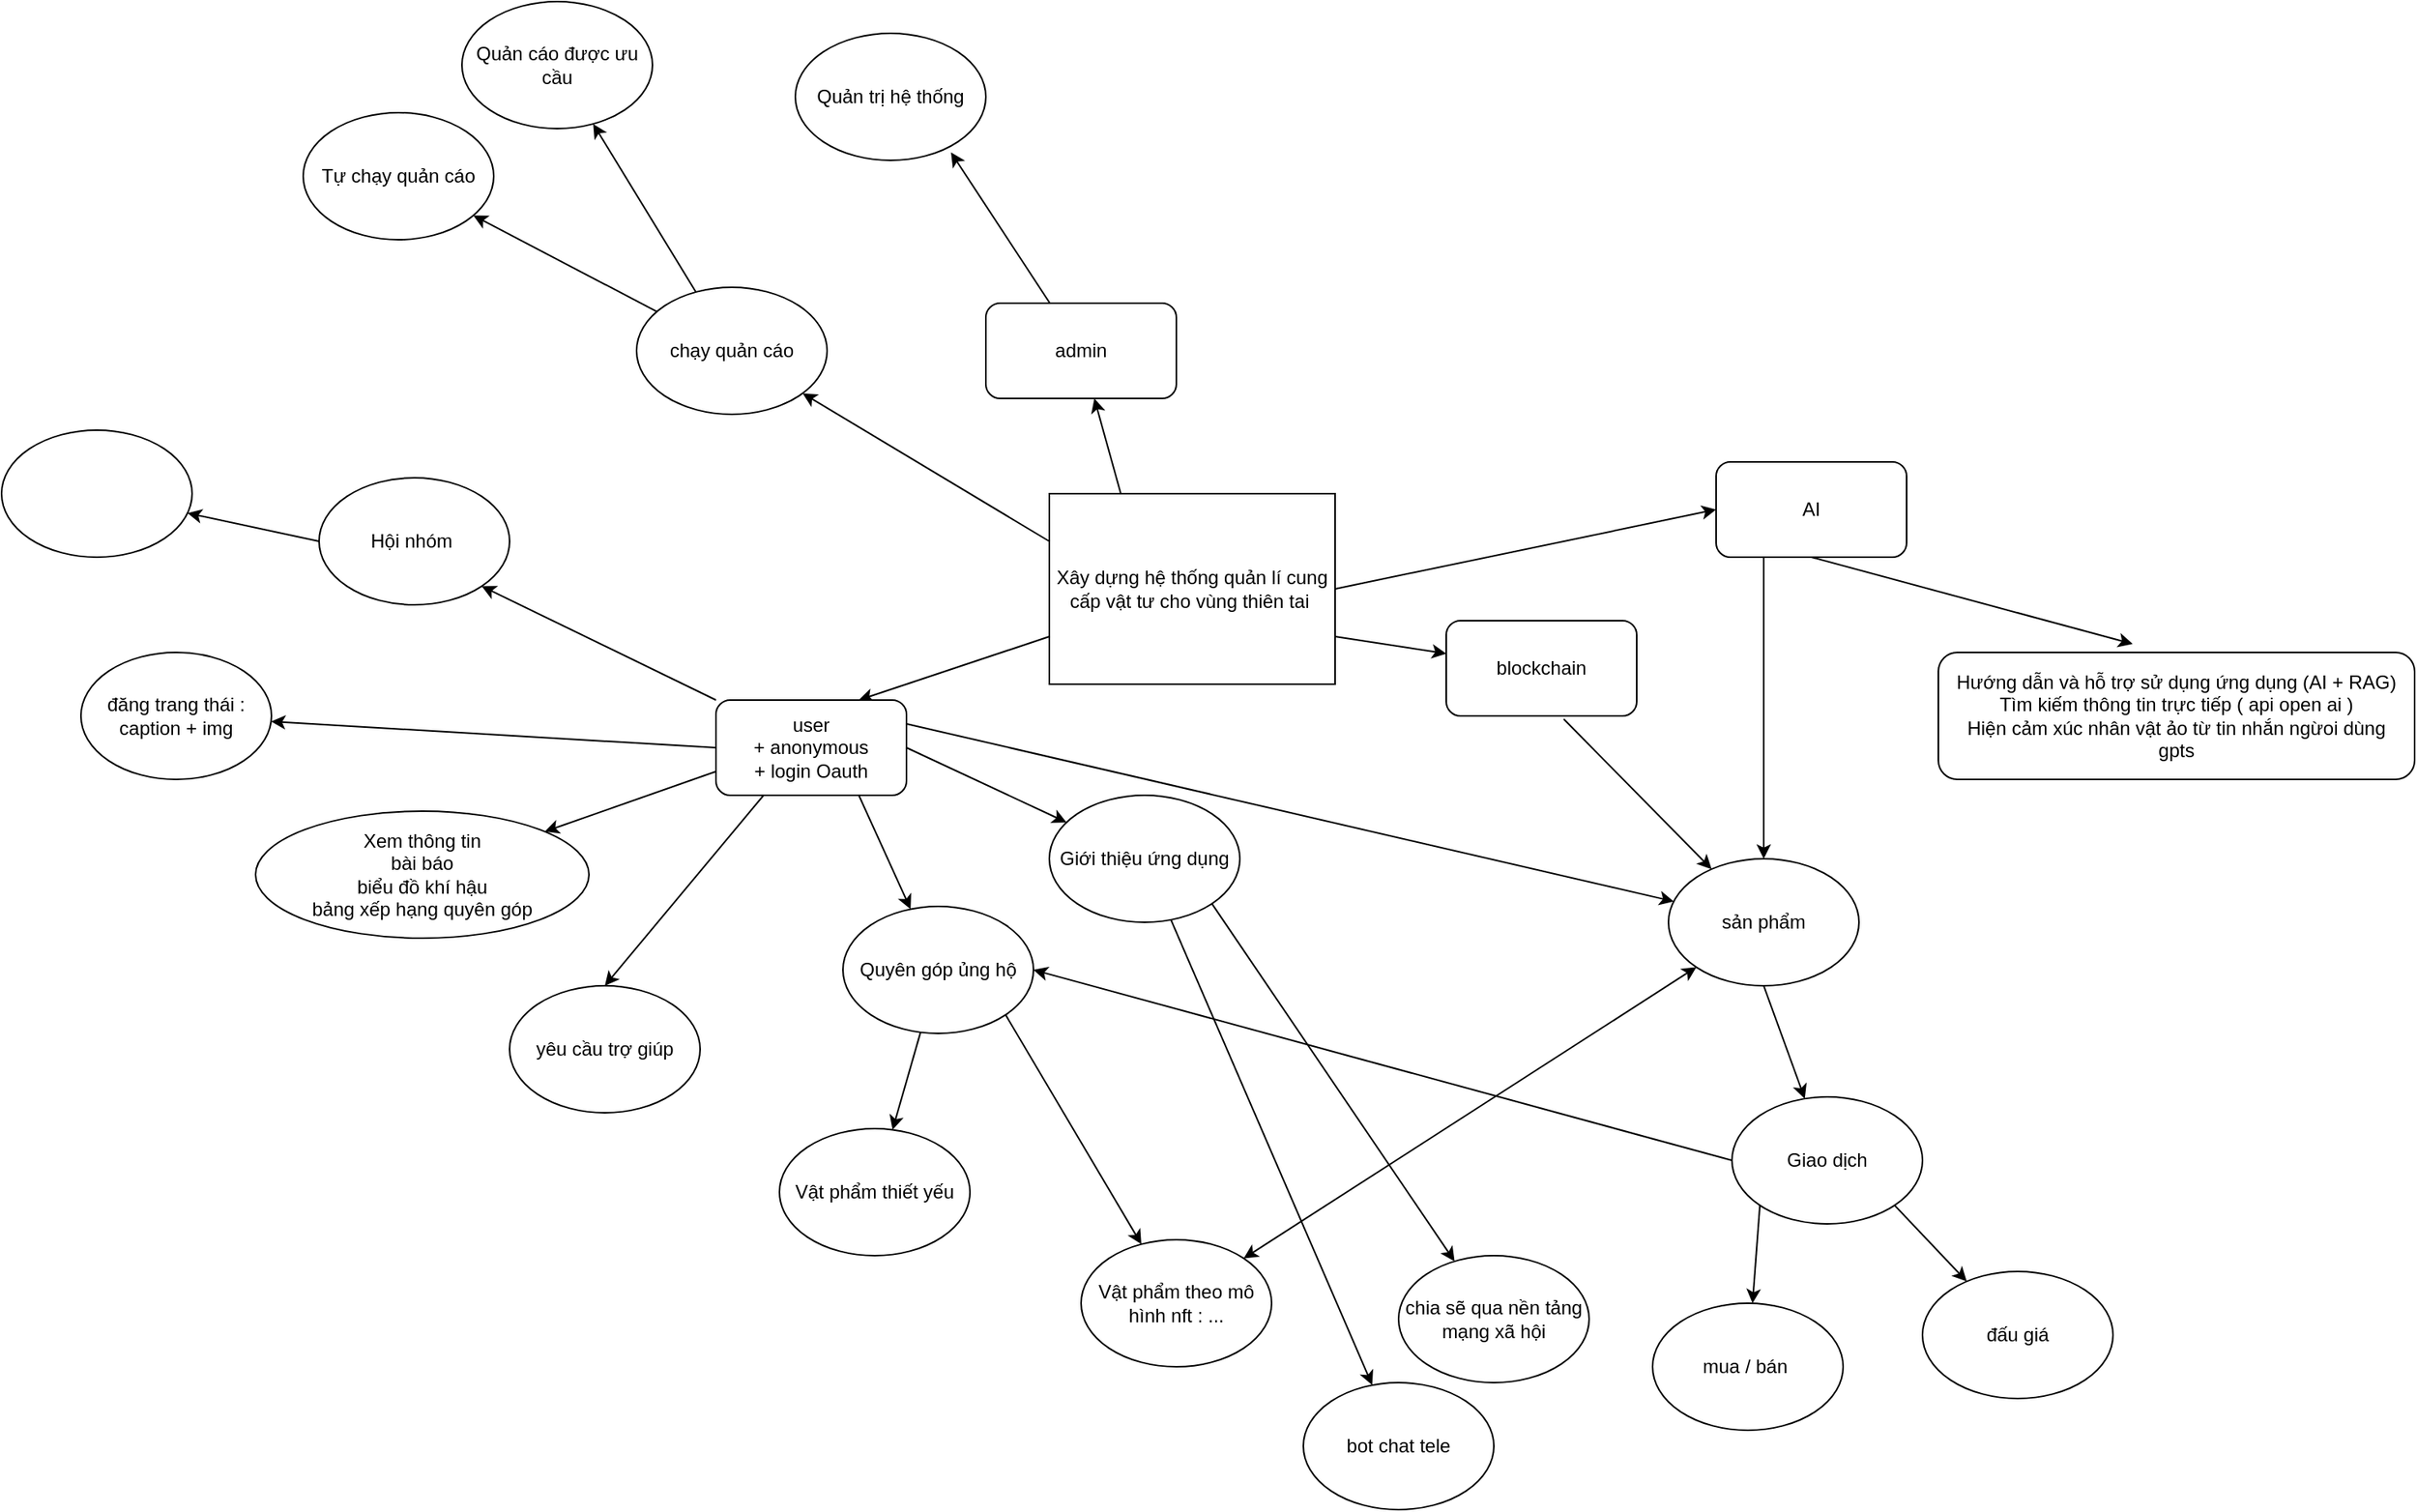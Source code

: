 <mxfile>
    <diagram id="UyJF-q3qDyYBs_Cnp6WH" name="Page-1">
        <mxGraphModel dx="2066" dy="1706" grid="1" gridSize="10" guides="1" tooltips="1" connect="1" arrows="1" fold="1" page="1" pageScale="1" pageWidth="850" pageHeight="1100" math="0" shadow="0">
            <root>
                <mxCell id="0"/>
                <mxCell id="1" parent="0"/>
                <mxCell id="17" value="" style="endArrow=classic;html=1;exitX=0;exitY=0.75;exitDx=0;exitDy=0;entryX=0.75;entryY=0;entryDx=0;entryDy=0;" parent="1" source="19" target="21" edge="1">
                    <mxGeometry width="50" height="50" relative="1" as="geometry">
                        <mxPoint x="88.28" y="398.288" as="sourcePoint"/>
                        <mxPoint x="50" y="320" as="targetPoint"/>
                    </mxGeometry>
                </mxCell>
                <mxCell id="19" value="Xây dựng hệ thống quản lí cung cấp vật tư cho vùng thiên tai&amp;nbsp;" style="rounded=0;whiteSpace=wrap;html=1;" parent="1" vertex="1">
                    <mxGeometry x="320" y="130" width="180" height="120" as="geometry"/>
                </mxCell>
                <mxCell id="24" value="" style="edgeStyle=none;html=1;exitX=1;exitY=0.5;exitDx=0;exitDy=0;" parent="1" source="21" target="25" edge="1">
                    <mxGeometry relative="1" as="geometry">
                        <mxPoint x="170" y="390" as="targetPoint"/>
                    </mxGeometry>
                </mxCell>
                <mxCell id="21" value="user&lt;br&gt;+ anonymous&lt;br&gt;+ login Oauth" style="rounded=1;whiteSpace=wrap;html=1;" parent="1" vertex="1">
                    <mxGeometry x="110" y="260" width="120" height="60" as="geometry"/>
                </mxCell>
                <mxCell id="51" value="" style="edgeStyle=none;html=1;" parent="1" source="25" target="52" edge="1">
                    <mxGeometry relative="1" as="geometry">
                        <mxPoint x="460" y="480" as="targetPoint"/>
                    </mxGeometry>
                </mxCell>
                <mxCell id="25" value="Giới thiệu ứng dụng" style="ellipse;whiteSpace=wrap;html=1;" parent="1" vertex="1">
                    <mxGeometry x="320" y="320" width="120" height="80" as="geometry"/>
                </mxCell>
                <mxCell id="26" value="" style="edgeStyle=none;html=1;exitX=0.75;exitY=1;exitDx=0;exitDy=0;" parent="1" source="21" target="27" edge="1">
                    <mxGeometry relative="1" as="geometry">
                        <mxPoint x="240" y="300" as="sourcePoint"/>
                        <mxPoint x="250" y="410" as="targetPoint"/>
                    </mxGeometry>
                </mxCell>
                <mxCell id="47" value="" style="edgeStyle=none;html=1;" parent="1" source="27" target="46" edge="1">
                    <mxGeometry relative="1" as="geometry"/>
                </mxCell>
                <mxCell id="27" value="Quyên góp ủng hộ" style="ellipse;whiteSpace=wrap;html=1;" parent="1" vertex="1">
                    <mxGeometry x="190" y="390" width="120" height="80" as="geometry"/>
                </mxCell>
                <mxCell id="28" value="" style="endArrow=classic;html=1;exitX=0.25;exitY=1;exitDx=0;exitDy=0;entryX=0.5;entryY=0;entryDx=0;entryDy=0;" parent="1" source="21" target="29" edge="1">
                    <mxGeometry width="50" height="50" relative="1" as="geometry">
                        <mxPoint x="400" y="390" as="sourcePoint"/>
                        <mxPoint x="90" y="450" as="targetPoint"/>
                    </mxGeometry>
                </mxCell>
                <mxCell id="29" value="yêu cầu trợ giúp" style="ellipse;whiteSpace=wrap;html=1;" parent="1" vertex="1">
                    <mxGeometry x="-20" y="440" width="120" height="80" as="geometry"/>
                </mxCell>
                <mxCell id="30" value="" style="endArrow=classic;html=1;exitX=0;exitY=0.75;exitDx=0;exitDy=0;" parent="1" source="21" target="31" edge="1">
                    <mxGeometry width="50" height="50" relative="1" as="geometry">
                        <mxPoint x="400" y="390" as="sourcePoint"/>
                        <mxPoint y="350" as="targetPoint"/>
                    </mxGeometry>
                </mxCell>
                <mxCell id="31" value="Xem thông tin&lt;br&gt;bài báo&lt;br&gt;biểu đồ khí hậu&lt;br&gt;bảng xếp hạng quyên góp" style="ellipse;whiteSpace=wrap;html=1;" parent="1" vertex="1">
                    <mxGeometry x="-180" y="330" width="210" height="80" as="geometry"/>
                </mxCell>
                <mxCell id="32" value="" style="endArrow=classic;html=1;entryX=0.408;entryY=-0.067;entryDx=0;entryDy=0;entryPerimeter=0;exitX=0.5;exitY=1;exitDx=0;exitDy=0;" parent="1" source="36" target="34" edge="1">
                    <mxGeometry width="50" height="50" relative="1" as="geometry">
                        <mxPoint x="610" y="170" as="sourcePoint"/>
                        <mxPoint x="660" y="240" as="targetPoint"/>
                    </mxGeometry>
                </mxCell>
                <mxCell id="34" value="Hướng dẫn và hỗ trợ sử dụng ứng dụng (AI + RAG)&lt;br&gt;Tìm kiếm thông tin trực tiếp ( api open ai )&lt;br&gt;Hiện cảm xúc nhân vật ảo từ tin nhắn ngừoi dùng&lt;br&gt;gpts" style="rounded=1;whiteSpace=wrap;html=1;" parent="1" vertex="1">
                    <mxGeometry x="880" y="230" width="300" height="80" as="geometry"/>
                </mxCell>
                <mxCell id="36" value="AI" style="rounded=1;whiteSpace=wrap;html=1;" parent="1" vertex="1">
                    <mxGeometry x="740" y="110" width="120" height="60" as="geometry"/>
                </mxCell>
                <mxCell id="37" value="" style="endArrow=classic;html=1;exitX=1;exitY=0.5;exitDx=0;exitDy=0;entryX=0;entryY=0.5;entryDx=0;entryDy=0;" parent="1" source="19" target="36" edge="1">
                    <mxGeometry width="50" height="50" relative="1" as="geometry">
                        <mxPoint x="340" y="440" as="sourcePoint"/>
                        <mxPoint x="390" y="390" as="targetPoint"/>
                    </mxGeometry>
                </mxCell>
                <mxCell id="38" value="" style="endArrow=classic;html=1;exitX=0;exitY=0.25;exitDx=0;exitDy=0;" parent="1" source="19" target="39" edge="1">
                    <mxGeometry width="50" height="50" relative="1" as="geometry">
                        <mxPoint x="340" y="440" as="sourcePoint"/>
                        <mxPoint x="190" y="150" as="targetPoint"/>
                    </mxGeometry>
                </mxCell>
                <mxCell id="56" value="" style="edgeStyle=none;html=1;" parent="1" source="39" target="55" edge="1">
                    <mxGeometry relative="1" as="geometry"/>
                </mxCell>
                <mxCell id="39" value="chạy quản cáo" style="ellipse;whiteSpace=wrap;html=1;" parent="1" vertex="1">
                    <mxGeometry x="60" width="120" height="80" as="geometry"/>
                </mxCell>
                <mxCell id="40" value="" style="endArrow=classic;html=1;exitX=0.25;exitY=0;exitDx=0;exitDy=0;" parent="1" source="19" target="42" edge="1">
                    <mxGeometry width="50" height="50" relative="1" as="geometry">
                        <mxPoint x="340" y="440" as="sourcePoint"/>
                        <mxPoint x="324.874" y="92.549" as="targetPoint"/>
                    </mxGeometry>
                </mxCell>
                <mxCell id="44" value="" style="edgeStyle=none;html=1;entryX=0.817;entryY=0.938;entryDx=0;entryDy=0;entryPerimeter=0;" parent="1" source="42" target="45" edge="1">
                    <mxGeometry relative="1" as="geometry">
                        <mxPoint x="260.004" y="-70.001" as="targetPoint"/>
                    </mxGeometry>
                </mxCell>
                <mxCell id="42" value="admin" style="rounded=1;whiteSpace=wrap;html=1;" parent="1" vertex="1">
                    <mxGeometry x="280.004" y="9.999" width="120" height="60" as="geometry"/>
                </mxCell>
                <mxCell id="45" value="Quản trị hệ thống" style="ellipse;whiteSpace=wrap;html=1;" parent="1" vertex="1">
                    <mxGeometry x="160" y="-160" width="120" height="80" as="geometry"/>
                </mxCell>
                <mxCell id="46" value="Vật phẩm thiết yếu" style="ellipse;whiteSpace=wrap;html=1;" parent="1" vertex="1">
                    <mxGeometry x="150" y="530" width="120" height="80" as="geometry"/>
                </mxCell>
                <mxCell id="48" value="" style="endArrow=classic;html=1;exitX=1;exitY=1;exitDx=0;exitDy=0;" parent="1" source="27" target="49" edge="1">
                    <mxGeometry width="50" height="50" relative="1" as="geometry">
                        <mxPoint x="350" y="440" as="sourcePoint"/>
                        <mxPoint x="420" y="500" as="targetPoint"/>
                    </mxGeometry>
                </mxCell>
                <mxCell id="49" value="Vật phẩm theo mô hình nft : ..." style="ellipse;whiteSpace=wrap;html=1;" parent="1" vertex="1">
                    <mxGeometry x="340" y="600" width="120" height="80" as="geometry"/>
                </mxCell>
                <mxCell id="52" value="bot chat tele" style="ellipse;whiteSpace=wrap;html=1;" parent="1" vertex="1">
                    <mxGeometry x="480" y="690" width="120" height="80" as="geometry"/>
                </mxCell>
                <mxCell id="53" value="" style="endArrow=classic;html=1;" parent="1" source="39" target="54" edge="1">
                    <mxGeometry width="50" height="50" relative="1" as="geometry">
                        <mxPoint x="320" y="340" as="sourcePoint"/>
                        <mxPoint x="-80" y="210" as="targetPoint"/>
                    </mxGeometry>
                </mxCell>
                <mxCell id="54" value="Tự chạy quản cáo" style="ellipse;whiteSpace=wrap;html=1;" parent="1" vertex="1">
                    <mxGeometry x="-150" y="-110" width="120" height="80" as="geometry"/>
                </mxCell>
                <mxCell id="55" value="Quản cáo được ưu cầu" style="ellipse;whiteSpace=wrap;html=1;" parent="1" vertex="1">
                    <mxGeometry x="-50" y="-180" width="120" height="80" as="geometry"/>
                </mxCell>
                <mxCell id="58" value="" style="endArrow=classic;html=1;exitX=0;exitY=0.5;exitDx=0;exitDy=0;" edge="1" parent="1" source="21" target="59">
                    <mxGeometry width="50" height="50" relative="1" as="geometry">
                        <mxPoint x="160" y="320" as="sourcePoint"/>
                        <mxPoint x="-40" y="240" as="targetPoint"/>
                    </mxGeometry>
                </mxCell>
                <mxCell id="59" value="đăng trang thái : caption + img" style="ellipse;whiteSpace=wrap;html=1;" vertex="1" parent="1">
                    <mxGeometry x="-290" y="230" width="120" height="80" as="geometry"/>
                </mxCell>
                <mxCell id="61" value="" style="endArrow=classic;html=1;exitX=1;exitY=0.25;exitDx=0;exitDy=0;" edge="1" parent="1" source="21" target="62">
                    <mxGeometry width="50" height="50" relative="1" as="geometry">
                        <mxPoint x="120" y="180" as="sourcePoint"/>
                        <mxPoint y="180" as="targetPoint"/>
                    </mxGeometry>
                </mxCell>
                <mxCell id="62" value="sản phẩm" style="ellipse;whiteSpace=wrap;html=1;" vertex="1" parent="1">
                    <mxGeometry x="710" y="360" width="120" height="80" as="geometry"/>
                </mxCell>
                <mxCell id="63" value="" style="endArrow=classic;html=1;exitX=1;exitY=0.75;exitDx=0;exitDy=0;" edge="1" parent="1" source="19" target="65">
                    <mxGeometry width="50" height="50" relative="1" as="geometry">
                        <mxPoint x="610" y="380" as="sourcePoint"/>
                        <mxPoint x="582.878" y="237.76" as="targetPoint"/>
                    </mxGeometry>
                </mxCell>
                <mxCell id="65" value="blockchain" style="rounded=1;whiteSpace=wrap;html=1;" vertex="1" parent="1">
                    <mxGeometry x="569.998" y="210.0" width="120" height="60" as="geometry"/>
                </mxCell>
                <mxCell id="66" value="" style="endArrow=classic;html=1;exitX=0.617;exitY=1.033;exitDx=0;exitDy=0;exitPerimeter=0;" edge="1" parent="1" source="65" target="62">
                    <mxGeometry width="50" height="50" relative="1" as="geometry">
                        <mxPoint x="610" y="380" as="sourcePoint"/>
                        <mxPoint x="660" y="330" as="targetPoint"/>
                    </mxGeometry>
                </mxCell>
                <mxCell id="67" value="" style="endArrow=classic;html=1;exitX=0.25;exitY=1;exitDx=0;exitDy=0;entryX=0.5;entryY=0;entryDx=0;entryDy=0;" edge="1" parent="1" source="36" target="62">
                    <mxGeometry width="50" height="50" relative="1" as="geometry">
                        <mxPoint x="670" y="380" as="sourcePoint"/>
                        <mxPoint x="720" y="330" as="targetPoint"/>
                    </mxGeometry>
                </mxCell>
                <mxCell id="69" value="" style="endArrow=classic;html=1;exitX=0.5;exitY=1;exitDx=0;exitDy=0;" edge="1" parent="1" source="62" target="70">
                    <mxGeometry width="50" height="50" relative="1" as="geometry">
                        <mxPoint x="420" y="500" as="sourcePoint"/>
                        <mxPoint x="750" y="510" as="targetPoint"/>
                    </mxGeometry>
                </mxCell>
                <mxCell id="70" value="Giao dịch" style="ellipse;whiteSpace=wrap;html=1;" vertex="1" parent="1">
                    <mxGeometry x="750" y="510" width="120" height="80" as="geometry"/>
                </mxCell>
                <mxCell id="71" value="" style="endArrow=classic;startArrow=classic;html=1;exitX=1;exitY=0;exitDx=0;exitDy=0;entryX=0;entryY=1;entryDx=0;entryDy=0;" edge="1" parent="1" source="49" target="62">
                    <mxGeometry width="50" height="50" relative="1" as="geometry">
                        <mxPoint x="420" y="500" as="sourcePoint"/>
                        <mxPoint x="470" y="450" as="targetPoint"/>
                    </mxGeometry>
                </mxCell>
                <mxCell id="72" value="" style="endArrow=classic;html=1;exitX=0;exitY=1;exitDx=0;exitDy=0;" edge="1" parent="1" source="70" target="73">
                    <mxGeometry width="50" height="50" relative="1" as="geometry">
                        <mxPoint x="420" y="500" as="sourcePoint"/>
                        <mxPoint x="750" y="670" as="targetPoint"/>
                    </mxGeometry>
                </mxCell>
                <mxCell id="73" value="mua / bán&amp;nbsp;" style="ellipse;whiteSpace=wrap;html=1;" vertex="1" parent="1">
                    <mxGeometry x="700" y="640" width="120" height="80" as="geometry"/>
                </mxCell>
                <mxCell id="74" value="" style="endArrow=classic;html=1;exitX=1;exitY=1;exitDx=0;exitDy=0;" edge="1" parent="1" source="70" target="75">
                    <mxGeometry width="50" height="50" relative="1" as="geometry">
                        <mxPoint x="420" y="500" as="sourcePoint"/>
                        <mxPoint x="890" y="670" as="targetPoint"/>
                    </mxGeometry>
                </mxCell>
                <mxCell id="75" value="đấu giá" style="ellipse;whiteSpace=wrap;html=1;" vertex="1" parent="1">
                    <mxGeometry x="870" y="620" width="120" height="80" as="geometry"/>
                </mxCell>
                <mxCell id="76" value="" style="endArrow=classic;html=1;exitX=0;exitY=0.5;exitDx=0;exitDy=0;entryX=1;entryY=0.5;entryDx=0;entryDy=0;" edge="1" parent="1" source="70" target="27">
                    <mxGeometry width="50" height="50" relative="1" as="geometry">
                        <mxPoint x="420" y="520" as="sourcePoint"/>
                        <mxPoint x="470" y="470" as="targetPoint"/>
                    </mxGeometry>
                </mxCell>
                <mxCell id="77" value="" style="endArrow=classic;html=1;exitX=0;exitY=0;exitDx=0;exitDy=0;entryX=1;entryY=1;entryDx=0;entryDy=0;" edge="1" parent="1" source="21" target="78">
                    <mxGeometry width="50" height="50" relative="1" as="geometry">
                        <mxPoint x="430" y="280" as="sourcePoint"/>
                        <mxPoint x="30" y="200" as="targetPoint"/>
                    </mxGeometry>
                </mxCell>
                <mxCell id="78" value="Hội nhóm&amp;nbsp;" style="ellipse;whiteSpace=wrap;html=1;" vertex="1" parent="1">
                    <mxGeometry x="-140" y="120" width="120" height="80" as="geometry"/>
                </mxCell>
                <mxCell id="79" value="" style="endArrow=classic;html=1;exitX=0;exitY=0.5;exitDx=0;exitDy=0;" edge="1" parent="1" source="78" target="80">
                    <mxGeometry width="50" height="50" relative="1" as="geometry">
                        <mxPoint x="290" y="330" as="sourcePoint"/>
                        <mxPoint x="-220" y="140" as="targetPoint"/>
                    </mxGeometry>
                </mxCell>
                <mxCell id="80" value="" style="ellipse;whiteSpace=wrap;html=1;" vertex="1" parent="1">
                    <mxGeometry x="-340" y="90" width="120" height="80" as="geometry"/>
                </mxCell>
                <mxCell id="81" value="" style="endArrow=classic;html=1;exitX=1;exitY=1;exitDx=0;exitDy=0;" edge="1" parent="1" source="25" target="82">
                    <mxGeometry width="50" height="50" relative="1" as="geometry">
                        <mxPoint x="450" y="480" as="sourcePoint"/>
                        <mxPoint x="560" y="600" as="targetPoint"/>
                    </mxGeometry>
                </mxCell>
                <mxCell id="82" value="chia sẽ qua nền tảng mạng xã hội" style="ellipse;whiteSpace=wrap;html=1;" vertex="1" parent="1">
                    <mxGeometry x="540" y="610" width="120" height="80" as="geometry"/>
                </mxCell>
            </root>
        </mxGraphModel>
    </diagram>
</mxfile>